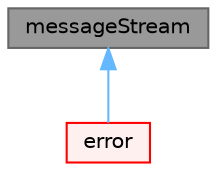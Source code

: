 digraph "messageStream"
{
 // LATEX_PDF_SIZE
  bgcolor="transparent";
  edge [fontname=Helvetica,fontsize=10,labelfontname=Helvetica,labelfontsize=10];
  node [fontname=Helvetica,fontsize=10,shape=box,height=0.2,width=0.4];
  Node1 [id="Node000001",label="messageStream",height=0.2,width=0.4,color="gray40", fillcolor="grey60", style="filled", fontcolor="black",tooltip="Handle output messages in a simple, consistent stream-based manner."];
  Node1 -> Node2 [id="edge1_Node000001_Node000002",dir="back",color="steelblue1",style="solid",tooltip=" "];
  Node2 [id="Node000002",label="error",height=0.2,width=0.4,color="red", fillcolor="#FFF0F0", style="filled",URL="$classFoam_1_1error.html",tooltip="Class to handle errors and exceptions in a simple, consistent stream-based manner."];
}
